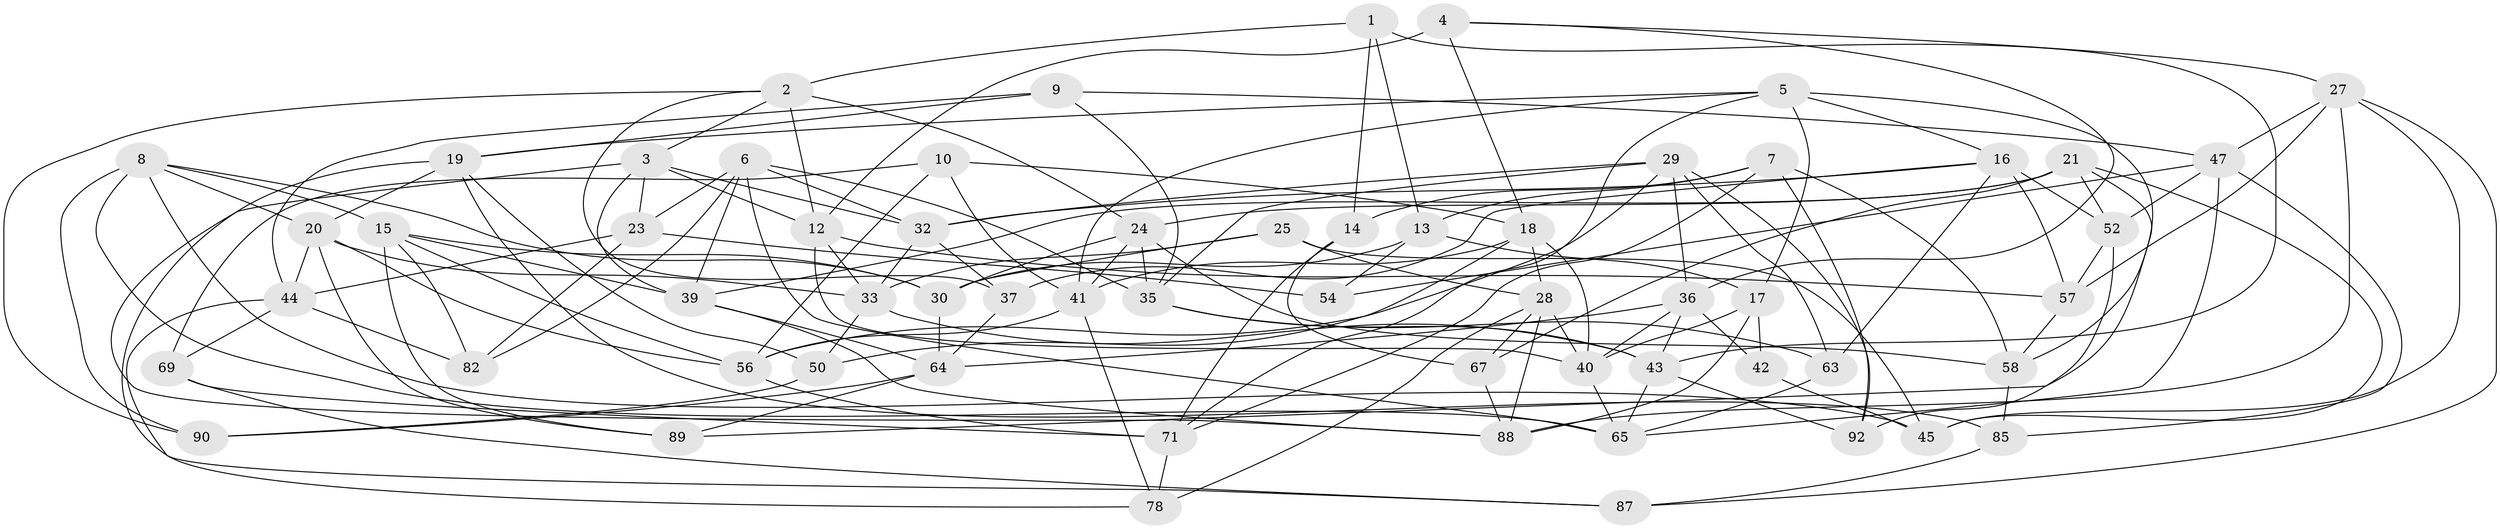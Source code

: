 // original degree distribution, {4: 1.0}
// Generated by graph-tools (version 1.1) at 2025/11/02/21/25 10:11:16]
// undirected, 60 vertices, 155 edges
graph export_dot {
graph [start="1"]
  node [color=gray90,style=filled];
  1;
  2 [super="+86"];
  3 [super="+98"];
  4;
  5 [super="+84"];
  6 [super="+99"];
  7 [super="+11"];
  8 [super="+51"];
  9;
  10;
  12 [super="+46"];
  13 [super="+22"];
  14;
  15 [super="+100"];
  16 [super="+91"];
  17 [super="+62"];
  18 [super="+59"];
  19 [super="+26"];
  20 [super="+34"];
  21 [super="+68"];
  23 [super="+53"];
  24 [super="+83"];
  25;
  27 [super="+38"];
  28 [super="+97"];
  29 [super="+81"];
  30 [super="+31"];
  32 [super="+79"];
  33 [super="+66"];
  35 [super="+74"];
  36 [super="+55"];
  37;
  39 [super="+61"];
  40 [super="+95"];
  41 [super="+49"];
  42;
  43 [super="+48"];
  44 [super="+70"];
  45 [super="+80"];
  47 [super="+73"];
  50;
  52 [super="+76"];
  54;
  56 [super="+60"];
  57 [super="+96"];
  58 [super="+75"];
  63;
  64 [super="+94"];
  65 [super="+77"];
  67;
  69;
  71 [super="+72"];
  78;
  82;
  85;
  87;
  88 [super="+93"];
  89;
  90;
  92;
  1 -- 14;
  1 -- 2;
  1 -- 13;
  1 -- 43;
  2 -- 24;
  2 -- 12;
  2 -- 90;
  2 -- 3;
  2 -- 37;
  3 -- 32;
  3 -- 12;
  3 -- 39;
  3 -- 23;
  3 -- 88;
  4 -- 12;
  4 -- 18;
  4 -- 27;
  4 -- 36;
  5 -- 58;
  5 -- 71;
  5 -- 19;
  5 -- 17;
  5 -- 16;
  5 -- 41;
  6 -- 39;
  6 -- 82;
  6 -- 32;
  6 -- 35;
  6 -- 23;
  6 -- 65;
  7 -- 14;
  7 -- 92;
  7 -- 58 [weight=2];
  7 -- 13;
  7 -- 71;
  8 -- 65;
  8 -- 20;
  8 -- 90;
  8 -- 30;
  8 -- 15;
  8 -- 45;
  9 -- 47;
  9 -- 35;
  9 -- 44;
  9 -- 19;
  10 -- 56;
  10 -- 69;
  10 -- 18;
  10 -- 41;
  12 -- 33;
  12 -- 40;
  12 -- 57;
  13 -- 30;
  13 -- 17 [weight=2];
  13 -- 54;
  14 -- 67;
  14 -- 71;
  15 -- 89;
  15 -- 39;
  15 -- 82;
  15 -- 56;
  15 -- 30;
  16 -- 52;
  16 -- 32;
  16 -- 37;
  16 -- 63;
  16 -- 57;
  17 -- 88;
  17 -- 40;
  17 -- 42;
  18 -- 50;
  18 -- 40;
  18 -- 41;
  18 -- 28;
  19 -- 50;
  19 -- 20;
  19 -- 87;
  19 -- 85;
  20 -- 89;
  20 -- 56;
  20 -- 33;
  20 -- 44;
  21 -- 52;
  21 -- 39;
  21 -- 24;
  21 -- 89;
  21 -- 67;
  21 -- 45;
  23 -- 54 [weight=2];
  23 -- 82;
  23 -- 44;
  24 -- 58;
  24 -- 35;
  24 -- 30;
  24 -- 41;
  25 -- 45;
  25 -- 28;
  25 -- 33;
  25 -- 30;
  27 -- 57;
  27 -- 47;
  27 -- 45;
  27 -- 88;
  27 -- 87;
  28 -- 88;
  28 -- 40;
  28 -- 67;
  28 -- 78;
  29 -- 63;
  29 -- 56;
  29 -- 32;
  29 -- 92;
  29 -- 35;
  29 -- 36;
  30 -- 64;
  32 -- 37;
  32 -- 33;
  33 -- 50;
  33 -- 43;
  35 -- 43;
  35 -- 63;
  36 -- 42;
  36 -- 43;
  36 -- 40;
  36 -- 64;
  37 -- 64;
  39 -- 64;
  39 -- 88;
  40 -- 65;
  41 -- 56;
  41 -- 78;
  42 -- 45 [weight=2];
  43 -- 65;
  43 -- 92;
  44 -- 78;
  44 -- 69;
  44 -- 82;
  47 -- 52;
  47 -- 85;
  47 -- 54;
  47 -- 65;
  50 -- 90;
  52 -- 57 [weight=2];
  52 -- 92;
  56 -- 71;
  57 -- 58;
  58 -- 85;
  63 -- 65;
  64 -- 89;
  64 -- 90;
  67 -- 88;
  69 -- 87;
  69 -- 71;
  71 -- 78;
  85 -- 87;
}
